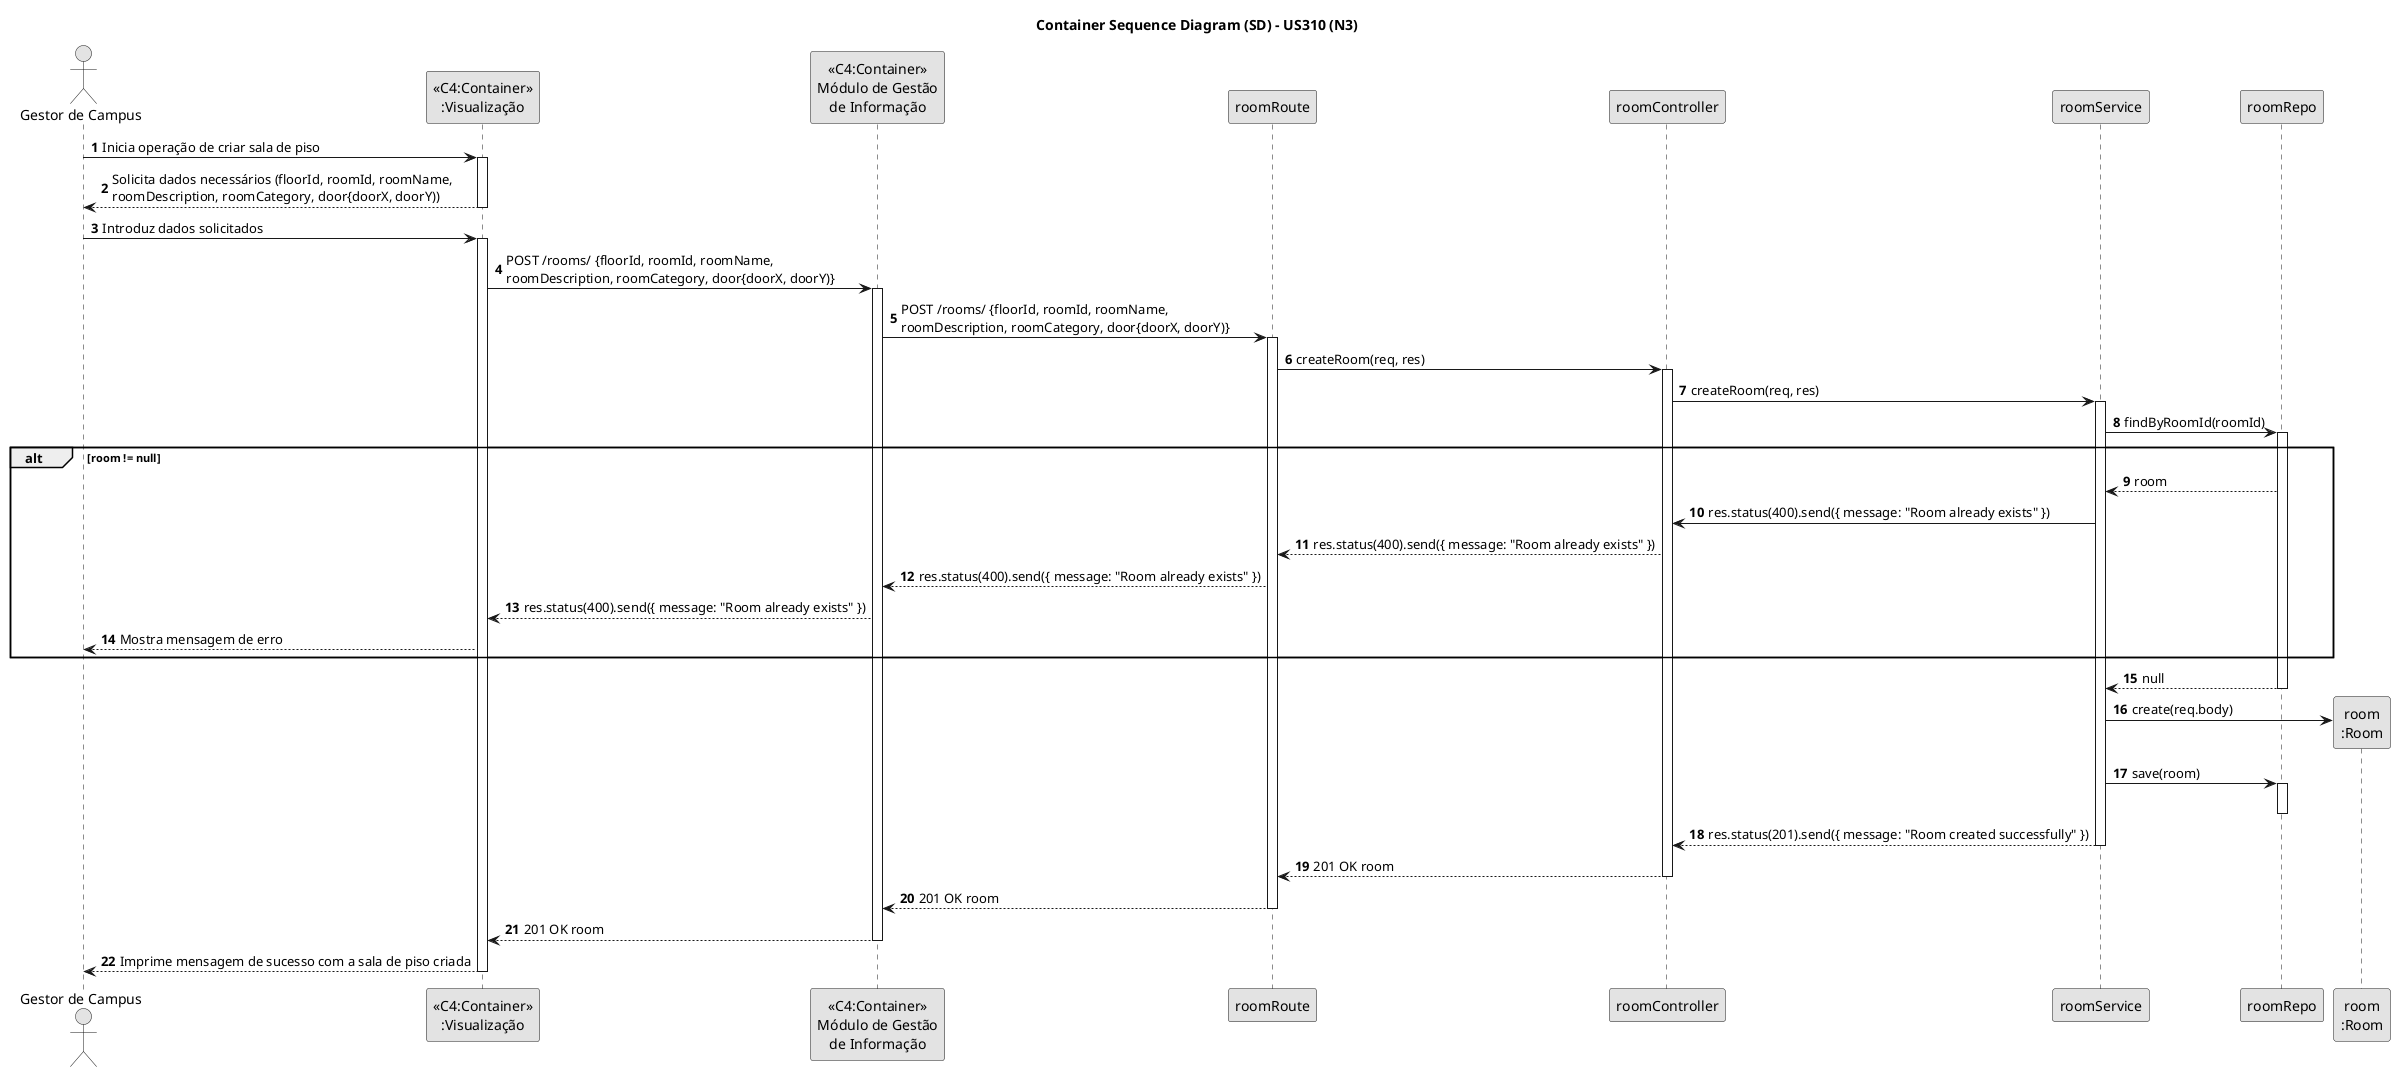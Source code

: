 @startuml
skinparam monochrome true
skinparam packageStyle rectangle
skinparam shadowing false

title Container Sequence Diagram (SD) - US310 (N3)

autonumber

actor "Gestor de Campus"

"Gestor de Campus" -> "<<C4:Container>>\n:Visualização": Inicia operação de criar sala de piso
activate "<<C4:Container>>\n:Visualização"
"<<C4:Container>>\n:Visualização" --> "Gestor de Campus": Solicita dados necessários (floorId, roomId, roomName,\nroomDescription, roomCategory, door{doorX, doorY))
deactivate "<<C4:Container>>\n:Visualização"

"Gestor de Campus" -> "<<C4:Container>>\n:Visualização": Introduz dados solicitados
activate "<<C4:Container>>\n:Visualização"
"<<C4:Container>>\n:Visualização" -> "<<C4:Container>>\nMódulo de Gestão\nde Informação": POST /rooms/ {floorId, roomId, roomName,\nroomDescription, roomCategory, door{doorX, doorY)}

activate "<<C4:Container>>\nMódulo de Gestão\nde Informação"
"<<C4:Container>>\nMódulo de Gestão\nde Informação" -> roomRoute: POST /rooms/ {floorId, roomId, roomName,\nroomDescription, roomCategory, door{doorX, doorY)}
activate roomRoute
roomRoute -> roomController: createRoom(req, res)
activate roomController
roomController -> roomService: createRoom(req, res)
activate roomService

roomService -> roomRepo: findByRoomId(roomId)
activate roomRepo
alt room != null
roomRepo --> roomService: room
roomService -> roomController: res.status(400).send({ message: "Room already exists" })
roomController --> roomRoute: res.status(400).send({ message: "Room already exists" })
roomRoute --> "<<C4:Container>>\nMódulo de Gestão\nde Informação": res.status(400).send({ message: "Room already exists" })
"<<C4:Container>>\nMódulo de Gestão\nde Informação" --> "<<C4:Container>>\n:Visualização": res.status(400).send({ message: "Room already exists" })
"<<C4:Container>>\n:Visualização" --> "Gestor de Campus": Mostra mensagem de erro

end
roomRepo --> roomService: null
deactivate roomRepo
roomService -> "room\n:Room"**: create(req.body)
roomService -> roomRepo: save(room)
activate roomRepo
deactivate roomRepo
roomService --> roomController: res.status(201).send({ message: "Room created successfully" })
deactivate roomService
roomController --> roomRoute : 201 OK room
deactivate roomController
roomRoute --> "<<C4:Container>>\nMódulo de Gestão\nde Informação" : 201 OK room
deactivate roomRoute
"<<C4:Container>>\nMódulo de Gestão\nde Informação" --> "<<C4:Container>>\n:Visualização": 201 OK room
deactivate "<<C4:Container>>\nMódulo de Gestão\nde Informação"
"Gestor de Campus" <-- "<<C4:Container>>\n:Visualização": Imprime mensagem de sucesso com a sala de piso criada
deactivate "<<C4:Container>>\n:Visualização"

@enduml